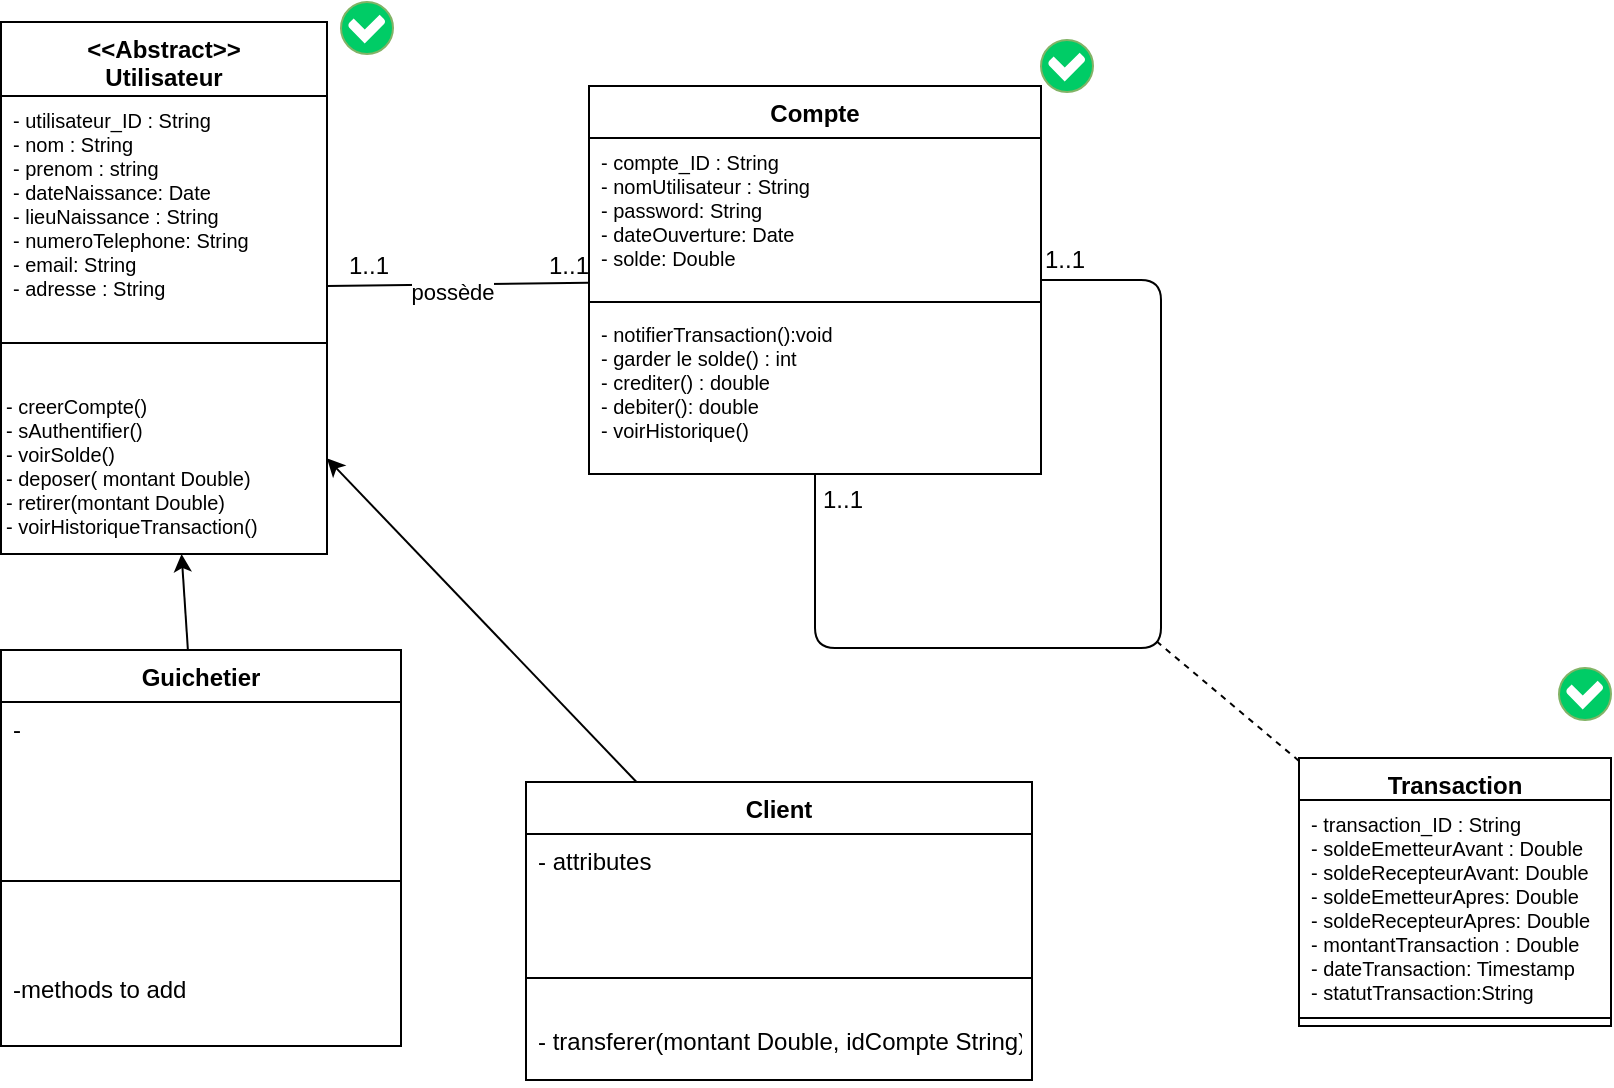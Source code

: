 <mxfile version="13.4.5" type="device"><diagram id="Cb6bvZqrn83agvTMZTwc" name="Page-1"><mxGraphModel dx="1185" dy="680" grid="0" gridSize="10" guides="1" tooltips="1" connect="1" arrows="1" fold="1" page="1" pageScale="1" pageWidth="827" pageHeight="1169" math="0" shadow="0"><root><mxCell id="0"/><mxCell id="1" parent="0"/><mxCell id="19" style="edgeStyle=none;html=1;" parent="1" source="10" target="2" edge="1"><mxGeometry relative="1" as="geometry"/></mxCell><mxCell id="48" style="edgeStyle=none;html=1;endArrow=none;endFill=0;" parent="1" source="2" target="6" edge="1"><mxGeometry relative="1" as="geometry"/></mxCell><mxCell id="AjJAs6EQNcVxyj38CZcN-51" value="possède" style="edgeLabel;html=1;align=center;verticalAlign=middle;resizable=0;points=[];" parent="48" vertex="1" connectable="0"><mxGeometry x="0.319" y="-1" relative="1" as="geometry"><mxPoint x="-24" y="3" as="offset"/></mxGeometry></mxCell><mxCell id="18" style="edgeStyle=none;html=1;" parent="1" source="14" target="2" edge="1"><mxGeometry relative="1" as="geometry"/></mxCell><mxCell id="53" style="edgeStyle=none;html=1;endArrow=none;endFill=0;dashed=1;" parent="1" source="20" edge="1"><mxGeometry relative="1" as="geometry"><mxPoint x="593.5" y="558" as="targetPoint"/></mxGeometry></mxCell><mxCell id="55" value="1..1" style="text;html=1;align=center;verticalAlign=middle;resizable=0;points=[];autosize=1;strokeColor=none;fillColor=none;" parent="1" vertex="1"><mxGeometry x="532.5" y="359" width="30" height="18" as="geometry"/></mxCell><mxCell id="56" value="1..1" style="text;html=1;align=center;verticalAlign=middle;resizable=0;points=[];autosize=1;strokeColor=none;fillColor=none;" parent="1" vertex="1"><mxGeometry x="421.5" y="479" width="30" height="18" as="geometry"/></mxCell><mxCell id="57" value="" style="edgeStyle=orthogonalEdgeStyle;html=1;endArrow=none;endFill=0;" parent="1" source="6" target="6" edge="1"><mxGeometry relative="1" as="geometry"><mxPoint x="536.5" y="378" as="sourcePoint"/><mxPoint x="423.5" y="475" as="targetPoint"/><Array as="points"><mxPoint x="596.5" y="378"/><mxPoint x="596.5" y="562"/><mxPoint x="423.5" y="562"/></Array></mxGeometry></mxCell><mxCell id="59" value="1..1" style="text;html=1;align=center;verticalAlign=middle;resizable=0;points=[];autosize=1;strokeColor=none;fillColor=none;" parent="1" vertex="1"><mxGeometry x="184.5" y="362" width="30" height="18" as="geometry"/></mxCell><mxCell id="60" value="1..1" style="text;html=1;align=center;verticalAlign=middle;resizable=0;points=[];autosize=1;strokeColor=none;fillColor=none;" parent="1" vertex="1"><mxGeometry x="284.5" y="362" width="30" height="18" as="geometry"/></mxCell><mxCell id="2" value="&lt;&lt;Abstract&gt;&gt;&#10;Utilisateur" style="swimlane;fontStyle=1;align=center;verticalAlign=top;childLayout=stackLayout;horizontal=1;startSize=37;horizontalStack=0;resizeParent=1;resizeParentMax=0;resizeLast=0;collapsible=1;marginBottom=0;" parent="1" vertex="1"><mxGeometry x="16.5" y="249" width="163" height="266" as="geometry"/></mxCell><mxCell id="3" value="- utilisateur_ID : String&#10;- nom : String&#10;- prenom : string&#10;- dateNaissance: Date&#10;- lieuNaissance : String&#10;- numeroTelephone: String&#10;- email: String&#10;- adresse : String" style="text;strokeColor=none;fillColor=none;align=left;verticalAlign=top;spacingLeft=4;spacingRight=4;overflow=hidden;rotatable=0;points=[[0,0.5],[1,0.5]];portConstraint=eastwest;fontSize=10;" parent="2" vertex="1"><mxGeometry y="37" width="163" height="106" as="geometry"/></mxCell><mxCell id="4" value="" style="line;strokeWidth=1;fillColor=none;align=left;verticalAlign=middle;spacingTop=-1;spacingLeft=3;spacingRight=3;rotatable=0;labelPosition=right;points=[];portConstraint=eastwest;" parent="2" vertex="1"><mxGeometry y="143" width="163" height="35" as="geometry"/></mxCell><mxCell id="AjJAs6EQNcVxyj38CZcN-50" value="&lt;div style=&quot;font-size: 10px&quot;&gt;&lt;font style=&quot;font-size: 10px&quot;&gt;- creerCompte()&lt;/font&gt;&lt;/div&gt;&lt;font style=&quot;font-size: 10px&quot;&gt;&lt;div&gt;&lt;span&gt;- sAuthentifier()&lt;/span&gt;&lt;/div&gt;&lt;div&gt;&lt;span&gt;- voirSolde()&lt;/span&gt;&lt;/div&gt;&lt;div&gt;&lt;span&gt;- deposer( montant Double)&lt;/span&gt;&lt;/div&gt;&lt;div&gt;&lt;span&gt;- retirer(montant Double)&lt;/span&gt;&lt;/div&gt;&lt;div&gt;- voirHistoriqueTransaction()&amp;nbsp;&lt;/div&gt;&lt;/font&gt;" style="text;html=1;align=left;verticalAlign=middle;resizable=0;points=[];autosize=1;strokeColor=none;fillColor=none;" parent="2" vertex="1"><mxGeometry y="178" width="163" height="88" as="geometry"/></mxCell><mxCell id="6" value="Compte" style="swimlane;fontStyle=1;align=center;verticalAlign=top;childLayout=stackLayout;horizontal=1;startSize=26;horizontalStack=0;resizeParent=1;resizeParentMax=0;resizeLast=0;collapsible=1;marginBottom=0;" parent="1" vertex="1"><mxGeometry x="310.5" y="281" width="226" height="194" as="geometry"/></mxCell><mxCell id="7" value="- compte_ID : String&#10;- nomUtilisateur : String&#10;- password: String&#10;- dateOuverture: Date&#10;- solde: Double" style="text;strokeColor=none;fillColor=none;align=left;verticalAlign=top;spacingLeft=4;spacingRight=4;overflow=hidden;rotatable=0;points=[[0,0.5],[1,0.5]];portConstraint=eastwest;fontSize=10;" parent="6" vertex="1"><mxGeometry y="26" width="226" height="78" as="geometry"/></mxCell><mxCell id="8" value="" style="line;strokeWidth=1;fillColor=none;align=left;verticalAlign=middle;spacingTop=-1;spacingLeft=3;spacingRight=3;rotatable=0;labelPosition=right;points=[];portConstraint=eastwest;" parent="6" vertex="1"><mxGeometry y="104" width="226" height="8" as="geometry"/></mxCell><mxCell id="9" value="- notifierTransaction():void&#10;- garder le solde() : int&#10;- crediter() : double&#10;- debiter(): double&#10;- voirHistorique()" style="text;strokeColor=none;fillColor=none;align=left;verticalAlign=top;spacingLeft=4;spacingRight=4;overflow=hidden;rotatable=0;points=[[0,0.5],[1,0.5]];portConstraint=eastwest;fontSize=10;" parent="6" vertex="1"><mxGeometry y="112" width="226" height="82" as="geometry"/></mxCell><mxCell id="10" value="Client" style="swimlane;fontStyle=1;align=center;verticalAlign=top;childLayout=stackLayout;horizontal=1;startSize=26;horizontalStack=0;resizeParent=1;resizeParentMax=0;resizeLast=0;collapsible=1;marginBottom=0;" parent="1" vertex="1"><mxGeometry x="279" y="629" width="253" height="149" as="geometry"/></mxCell><mxCell id="11" value="- attributes" style="text;strokeColor=none;fillColor=none;align=left;verticalAlign=top;spacingLeft=4;spacingRight=4;overflow=hidden;rotatable=0;points=[[0,0.5],[1,0.5]];portConstraint=eastwest;" parent="10" vertex="1"><mxGeometry y="26" width="253" height="68" as="geometry"/></mxCell><mxCell id="12" value="" style="line;strokeWidth=1;fillColor=none;align=left;verticalAlign=middle;spacingTop=-1;spacingLeft=3;spacingRight=3;rotatable=0;labelPosition=right;points=[];portConstraint=eastwest;" parent="10" vertex="1"><mxGeometry y="94" width="253" height="8" as="geometry"/></mxCell><mxCell id="13" value="&#10;- transferer(montant Double, idCompte String)" style="text;strokeColor=none;fillColor=none;align=left;verticalAlign=top;spacingLeft=4;spacingRight=4;overflow=hidden;rotatable=0;points=[[0,0.5],[1,0.5]];portConstraint=eastwest;" parent="10" vertex="1"><mxGeometry y="102" width="253" height="47" as="geometry"/></mxCell><mxCell id="20" value="Transaction" style="swimlane;fontStyle=1;align=center;verticalAlign=top;childLayout=stackLayout;horizontal=1;startSize=21;horizontalStack=0;resizeParent=1;resizeParentMax=0;resizeLast=0;collapsible=1;marginBottom=0;" parent="1" vertex="1"><mxGeometry x="665.5" y="617" width="156" height="134" as="geometry"/></mxCell><mxCell id="21" value="- transaction_ID : String&#10;- soldeEmetteurAvant : Double&#10;- soldeRecepteurAvant: Double&#10;- soldeEmetteurApres: Double&#10;- soldeRecepteurApres: Double&#10;- montantTransaction : Double&#10;- dateTransaction: Timestamp&#10;- statutTransaction:String" style="text;strokeColor=none;fillColor=none;align=left;verticalAlign=top;spacingLeft=4;spacingRight=4;overflow=hidden;rotatable=0;points=[[0,0.5],[1,0.5]];portConstraint=eastwest;fontSize=10;" parent="20" vertex="1"><mxGeometry y="21" width="156" height="105" as="geometry"/></mxCell><mxCell id="22" value="" style="line;strokeWidth=1;fillColor=none;align=left;verticalAlign=middle;spacingTop=-1;spacingLeft=3;spacingRight=3;rotatable=0;labelPosition=right;points=[];portConstraint=eastwest;" parent="20" vertex="1"><mxGeometry y="126" width="156" height="8" as="geometry"/></mxCell><mxCell id="4YLbEswxif-R8W9C0M1G-60" value="" style="shadow=0;dashed=0;html=1;strokeColor=#82b366;labelPosition=center;verticalLabelPosition=bottom;verticalAlign=top;align=center;outlineConnect=0;shape=mxgraph.veeam.checked;fillColor=#00CC66;" vertex="1" parent="1"><mxGeometry x="186.5" y="239" width="26" height="26" as="geometry"/></mxCell><mxCell id="4YLbEswxif-R8W9C0M1G-61" value="" style="shadow=0;dashed=0;html=1;strokeColor=#82b366;labelPosition=center;verticalLabelPosition=bottom;verticalAlign=top;align=center;outlineConnect=0;shape=mxgraph.veeam.checked;fillColor=#00CC66;" vertex="1" parent="1"><mxGeometry x="536.5" y="258" width="26" height="26" as="geometry"/></mxCell><mxCell id="4YLbEswxif-R8W9C0M1G-62" value="" style="shadow=0;dashed=0;html=1;strokeColor=#82b366;labelPosition=center;verticalLabelPosition=bottom;verticalAlign=top;align=center;outlineConnect=0;shape=mxgraph.veeam.checked;fillColor=#00CC66;" vertex="1" parent="1"><mxGeometry x="795.5" y="572" width="26" height="26" as="geometry"/></mxCell><mxCell id="14" value="Guichetier" style="swimlane;fontStyle=1;align=center;verticalAlign=top;childLayout=stackLayout;horizontal=1;startSize=26;horizontalStack=0;resizeParent=1;resizeParentMax=0;resizeLast=0;collapsible=1;marginBottom=0;" parent="1" vertex="1"><mxGeometry x="16.5" y="563" width="200" height="198" as="geometry"/></mxCell><mxCell id="15" value="-" style="text;strokeColor=none;fillColor=none;align=left;verticalAlign=top;spacingLeft=4;spacingRight=4;overflow=hidden;rotatable=0;points=[[0,0.5],[1,0.5]];portConstraint=eastwest;" parent="14" vertex="1"><mxGeometry y="26" width="200" height="49" as="geometry"/></mxCell><mxCell id="16" value="" style="line;strokeWidth=1;fillColor=none;align=left;verticalAlign=middle;spacingTop=-1;spacingLeft=3;spacingRight=3;rotatable=0;labelPosition=right;points=[];portConstraint=eastwest;" parent="14" vertex="1"><mxGeometry y="75" width="200" height="81" as="geometry"/></mxCell><mxCell id="17" value="-methods to add" style="text;strokeColor=none;fillColor=none;align=left;verticalAlign=top;spacingLeft=4;spacingRight=4;overflow=hidden;rotatable=0;points=[[0,0.5],[1,0.5]];portConstraint=eastwest;" parent="14" vertex="1"><mxGeometry y="156" width="200" height="42" as="geometry"/></mxCell></root></mxGraphModel></diagram></mxfile>